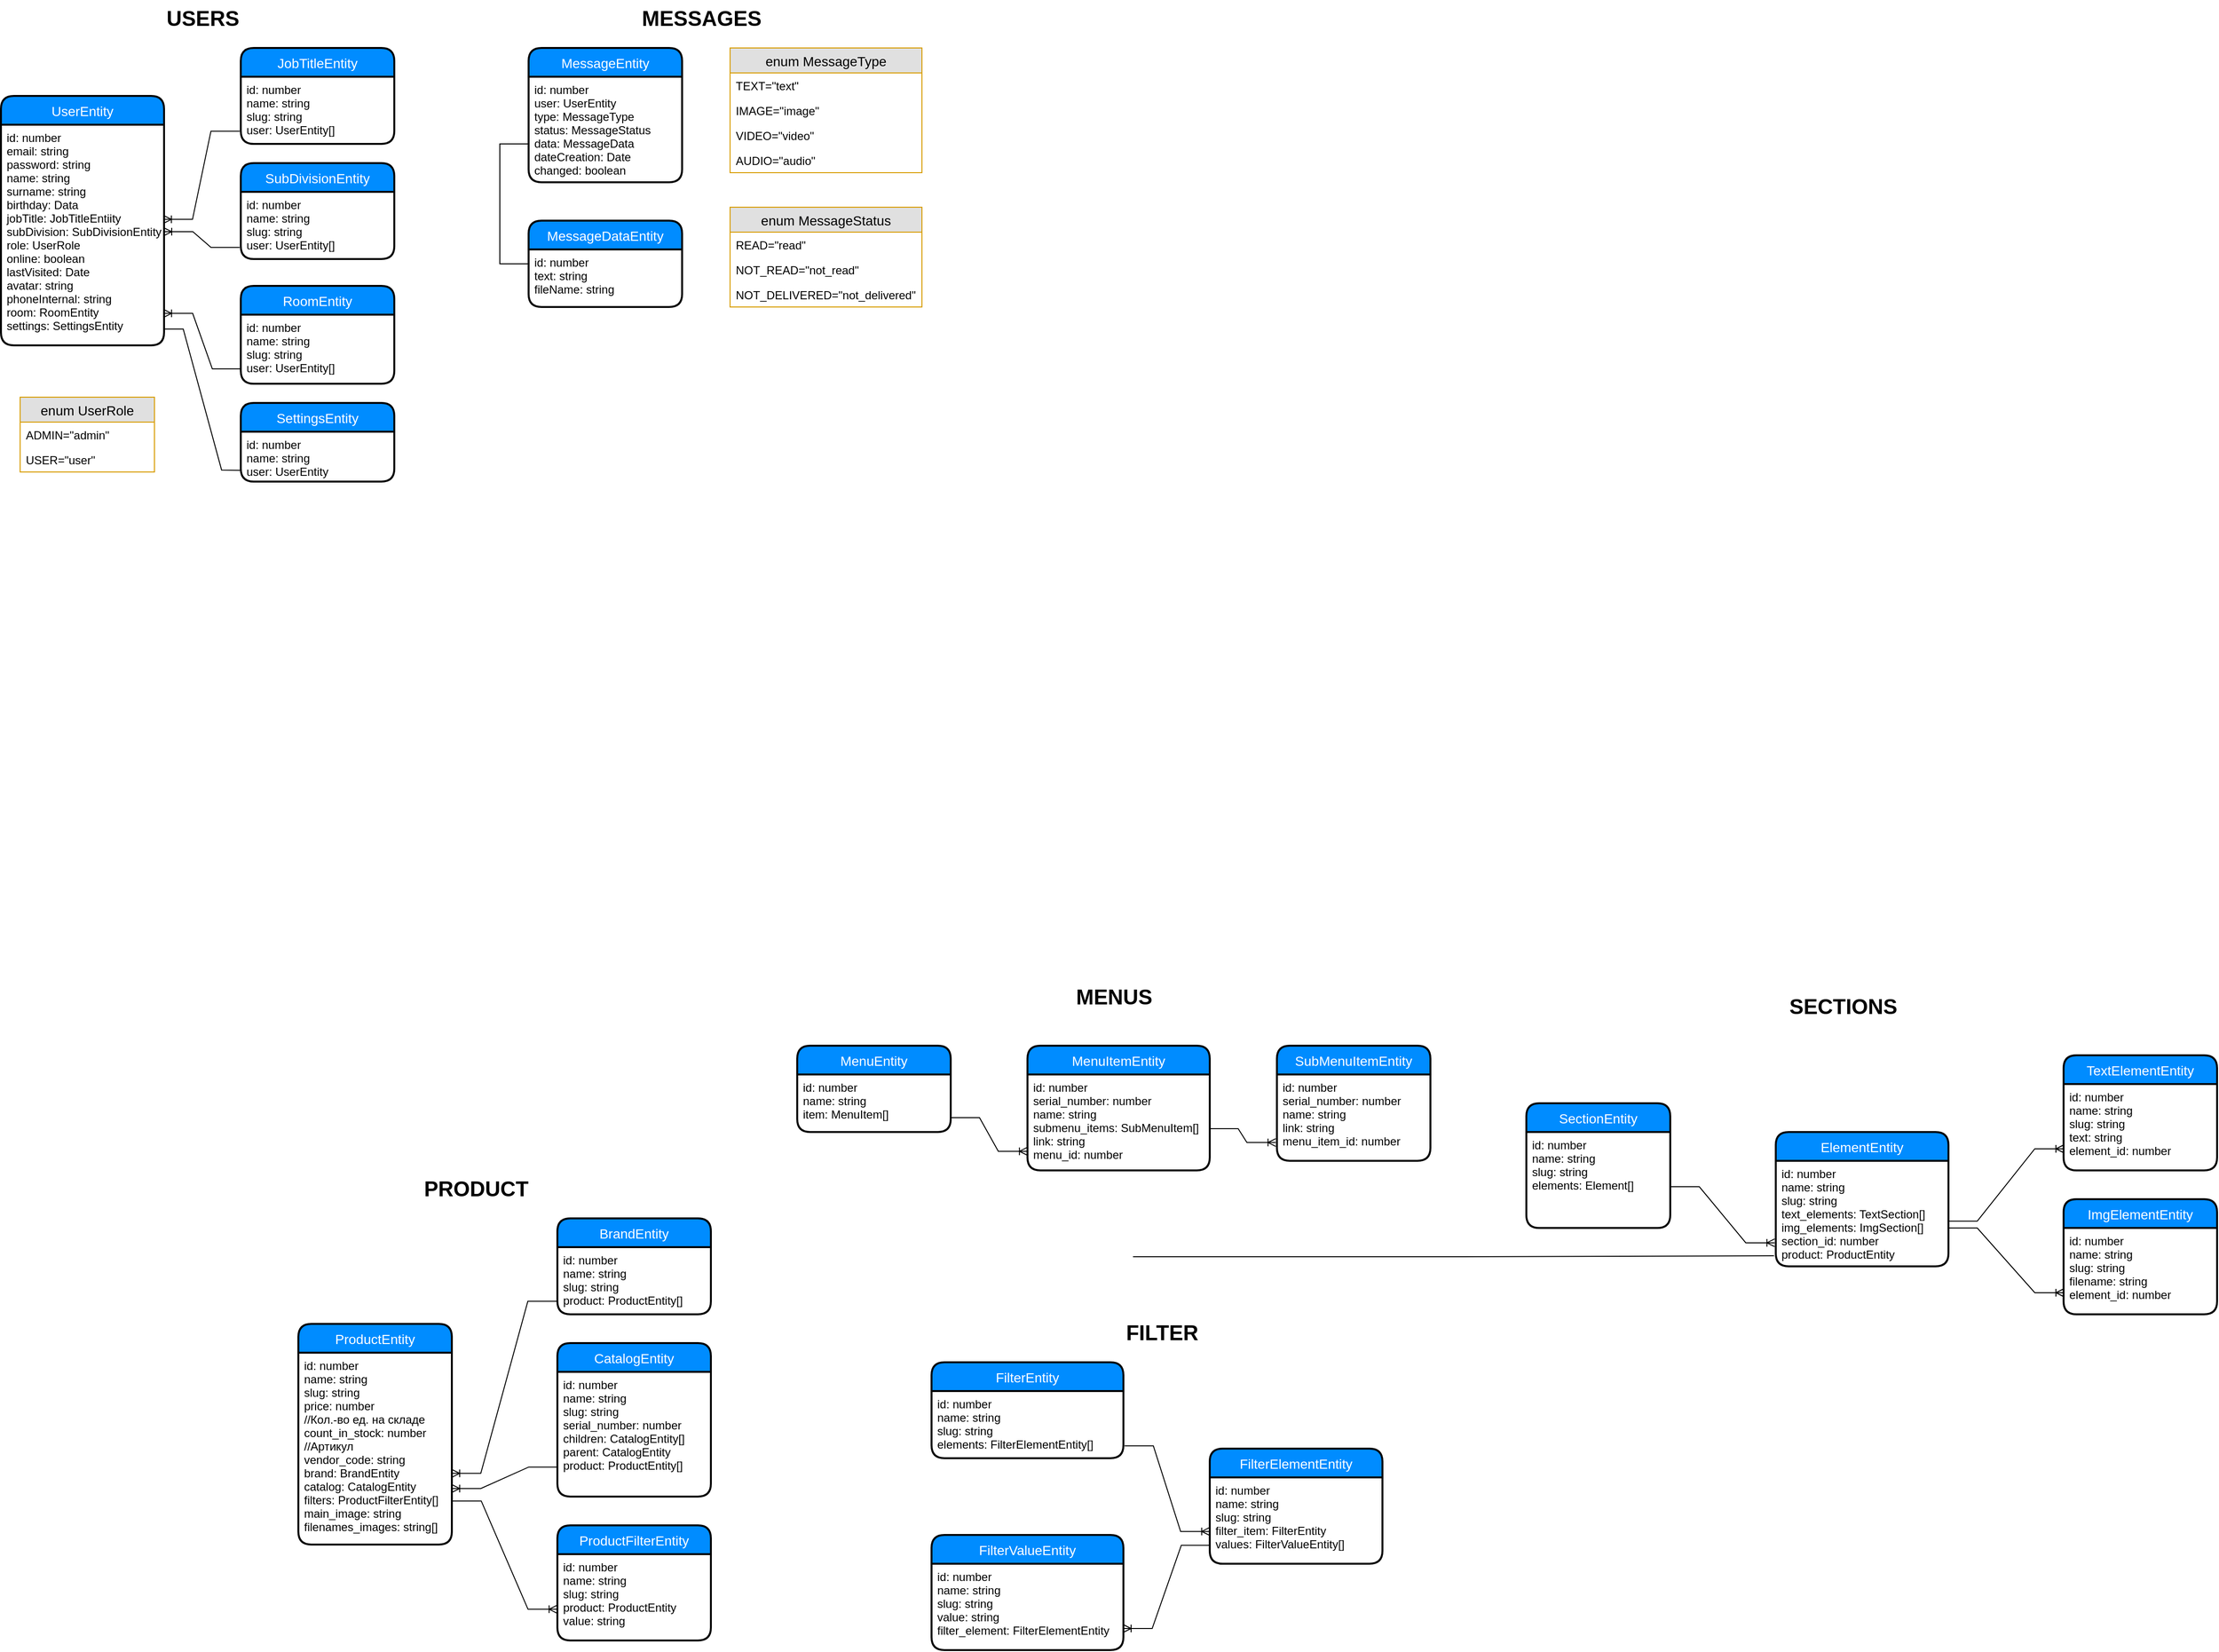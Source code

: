 <mxfile version="24.7.6">
  <diagram id="WG7RHVSNt35h0nU3T_CJ" name="DB">
    <mxGraphModel dx="1185" dy="632" grid="1" gridSize="10" guides="1" tooltips="1" connect="1" arrows="1" fold="1" page="1" pageScale="1" pageWidth="2000" pageHeight="2000" math="0" shadow="0">
      <root>
        <mxCell id="PJwwnjKNIrOmF94pEZzt-0" />
        <mxCell id="PJwwnjKNIrOmF94pEZzt-1" parent="PJwwnjKNIrOmF94pEZzt-0" />
        <mxCell id="mLEfpGkEj4Xu0XnnnVGU-7" value="" style="edgeStyle=entityRelationEdgeStyle;fontSize=12;html=1;endArrow=ERoneToMany;rounded=0;exitX=0.998;exitY=0.565;exitDx=0;exitDy=0;exitPerimeter=0;entryX=-0.008;entryY=0.788;entryDx=0;entryDy=0;entryPerimeter=0;" parent="PJwwnjKNIrOmF94pEZzt-1" source="RsmHLLd07lTIPKuzx6u--11" target="mLEfpGkEj4Xu0XnnnVGU-6" edge="1">
          <mxGeometry width="100" height="100" relative="1" as="geometry">
            <mxPoint x="1270" y="1237" as="sourcePoint" />
            <mxPoint x="1350" y="1280" as="targetPoint" />
          </mxGeometry>
        </mxCell>
        <mxCell id="PJwwnjKNIrOmF94pEZzt-2" value="enum UserRole" style="swimlane;fontStyle=0;childLayout=stackLayout;horizontal=1;startSize=26;fillColor=#e0e0e0;horizontalStack=0;resizeParent=1;resizeParentMax=0;resizeLast=0;collapsible=1;marginBottom=0;swimlaneFillColor=#ffffff;align=center;fontSize=14;strokeColor=#D79B00;" parent="PJwwnjKNIrOmF94pEZzt-1" vertex="1">
          <mxGeometry x="40" y="474" width="140" height="78" as="geometry">
            <mxRectangle x="250" y="510" width="140" height="26" as="alternateBounds" />
          </mxGeometry>
        </mxCell>
        <mxCell id="PJwwnjKNIrOmF94pEZzt-4" value="ADMIN=&quot;admin&quot;" style="text;strokeColor=none;fillColor=none;spacingLeft=4;spacingRight=4;overflow=hidden;rotatable=0;points=[[0,0.5],[1,0.5]];portConstraint=eastwest;fontSize=12;" parent="PJwwnjKNIrOmF94pEZzt-2" vertex="1">
          <mxGeometry y="26" width="140" height="26" as="geometry" />
        </mxCell>
        <mxCell id="PJwwnjKNIrOmF94pEZzt-5" value="USER=&quot;user&quot;" style="text;strokeColor=none;fillColor=none;spacingLeft=4;spacingRight=4;overflow=hidden;rotatable=0;points=[[0,0.5],[1,0.5]];portConstraint=eastwest;fontSize=12;" parent="PJwwnjKNIrOmF94pEZzt-2" vertex="1">
          <mxGeometry y="52" width="140" height="26" as="geometry" />
        </mxCell>
        <mxCell id="PJwwnjKNIrOmF94pEZzt-6" value="UserEntity" style="swimlane;childLayout=stackLayout;horizontal=1;startSize=30;horizontalStack=0;fillColor=#008cff;fontColor=#FFFFFF;rounded=1;fontSize=14;fontStyle=0;strokeWidth=2;resizeParent=0;resizeLast=1;shadow=0;dashed=0;align=center;" parent="PJwwnjKNIrOmF94pEZzt-1" vertex="1">
          <mxGeometry x="20" y="160" width="170" height="260" as="geometry" />
        </mxCell>
        <mxCell id="PJwwnjKNIrOmF94pEZzt-7" value="id: number&#xa;email: string&#xa;password: string&#xa;name: string&#xa;surname: string&#xa;birthday: Data&#xa;jobTitle: JobTitleEntiity&#xa;subDivision: SubDivisionEntity  &#xa;role: UserRole&#xa;online: boolean&#xa;lastVisited: Date&#xa;avatar: string&#xa;phoneInternal: string&#xa;room: RoomEntity&#xa;settings: SettingsEntity" style="align=left;strokeColor=none;fillColor=none;spacingLeft=4;fontSize=12;verticalAlign=top;resizable=0;rotatable=0;part=1;" parent="PJwwnjKNIrOmF94pEZzt-6" vertex="1">
          <mxGeometry y="30" width="170" height="230" as="geometry" />
        </mxCell>
        <mxCell id="mOdgYHokSKIeEAVoACv8-22" style="edgeStyle=orthogonalEdgeStyle;rounded=0;orthogonalLoop=1;jettySize=auto;html=1;exitX=0.5;exitY=1;exitDx=0;exitDy=0;" parent="PJwwnjKNIrOmF94pEZzt-6" source="PJwwnjKNIrOmF94pEZzt-7" target="PJwwnjKNIrOmF94pEZzt-7" edge="1">
          <mxGeometry relative="1" as="geometry" />
        </mxCell>
        <mxCell id="RsmHLLd07lTIPKuzx6u--4" value="MENUS" style="text;html=1;align=center;verticalAlign=middle;resizable=0;points=[];autosize=1;strokeColor=none;fillColor=none;fontSize=22;fontStyle=1" parent="PJwwnjKNIrOmF94pEZzt-1" vertex="1">
          <mxGeometry x="1130" y="1080" width="100" height="40" as="geometry" />
        </mxCell>
        <mxCell id="RsmHLLd07lTIPKuzx6u--7" value="MenuEntity" style="swimlane;childLayout=stackLayout;horizontal=1;startSize=30;horizontalStack=0;fillColor=#008cff;fontColor=#FFFFFF;rounded=1;fontSize=14;fontStyle=0;strokeWidth=2;resizeParent=0;resizeLast=1;shadow=0;dashed=0;align=center;" parent="PJwwnjKNIrOmF94pEZzt-1" vertex="1">
          <mxGeometry x="850" y="1150" width="160" height="90" as="geometry" />
        </mxCell>
        <mxCell id="RsmHLLd07lTIPKuzx6u--8" value="id: number&#xa;name: string&#xa;item: MenuItem[]" style="align=left;strokeColor=none;fillColor=none;spacingLeft=4;fontSize=12;verticalAlign=top;resizable=0;rotatable=0;part=1;" parent="RsmHLLd07lTIPKuzx6u--7" vertex="1">
          <mxGeometry y="30" width="160" height="60" as="geometry" />
        </mxCell>
        <mxCell id="RsmHLLd07lTIPKuzx6u--13" value="" style="edgeStyle=entityRelationEdgeStyle;fontSize=12;html=1;endArrow=ERoneToMany;rounded=0;entryX=-0.002;entryY=0.801;entryDx=0;entryDy=0;entryPerimeter=0;exitX=1;exitY=0.75;exitDx=0;exitDy=0;" parent="PJwwnjKNIrOmF94pEZzt-1" source="RsmHLLd07lTIPKuzx6u--8" target="RsmHLLd07lTIPKuzx6u--11" edge="1">
          <mxGeometry width="100" height="100" relative="1" as="geometry">
            <mxPoint x="1010" y="1320" as="sourcePoint" />
            <mxPoint x="1090" y="1247" as="targetPoint" />
          </mxGeometry>
        </mxCell>
        <mxCell id="RsmHLLd07lTIPKuzx6u--14" value="USERS" style="text;html=1;align=center;verticalAlign=middle;resizable=0;points=[];autosize=1;strokeColor=none;fillColor=none;fontSize=22;fontStyle=1" parent="PJwwnjKNIrOmF94pEZzt-1" vertex="1">
          <mxGeometry x="180" y="60" width="100" height="40" as="geometry" />
        </mxCell>
        <mxCell id="RsmHLLd07lTIPKuzx6u--16" value="SECTIONS" style="text;html=1;align=center;verticalAlign=middle;resizable=0;points=[];autosize=1;strokeColor=none;fillColor=none;fontSize=22;fontStyle=1" parent="PJwwnjKNIrOmF94pEZzt-1" vertex="1">
          <mxGeometry x="1870" y="1090" width="140" height="40" as="geometry" />
        </mxCell>
        <mxCell id="RsmHLLd07lTIPKuzx6u--18" value="ElementEntity" style="swimlane;childLayout=stackLayout;horizontal=1;startSize=30;horizontalStack=0;fillColor=#008cff;fontColor=#FFFFFF;rounded=1;fontSize=14;fontStyle=0;strokeWidth=2;resizeParent=0;resizeLast=1;shadow=0;dashed=0;align=center;" parent="PJwwnjKNIrOmF94pEZzt-1" vertex="1">
          <mxGeometry x="1870" y="1240" width="180" height="140" as="geometry" />
        </mxCell>
        <mxCell id="RsmHLLd07lTIPKuzx6u--19" value="id: number&#xa;name: string&#xa;slug: string&#xa;text_elements: TextSection[]&#xa;img_elements: ImgSection[]&#xa;section_id: number&#xa;product: ProductEntity" style="align=left;strokeColor=none;fillColor=none;spacingLeft=4;fontSize=12;verticalAlign=top;resizable=0;rotatable=0;part=1;" parent="RsmHLLd07lTIPKuzx6u--18" vertex="1">
          <mxGeometry y="30" width="180" height="110" as="geometry" />
        </mxCell>
        <mxCell id="RsmHLLd07lTIPKuzx6u--20" value="TextElementEntity" style="swimlane;childLayout=stackLayout;horizontal=1;startSize=30;horizontalStack=0;fillColor=#008cff;fontColor=#FFFFFF;rounded=1;fontSize=14;fontStyle=0;strokeWidth=2;resizeParent=0;resizeLast=1;shadow=0;dashed=0;align=center;" parent="PJwwnjKNIrOmF94pEZzt-1" vertex="1">
          <mxGeometry x="2170" y="1160" width="160" height="120" as="geometry" />
        </mxCell>
        <mxCell id="RsmHLLd07lTIPKuzx6u--21" value="id: number&#xa;name: string&#xa;slug: string&#xa;text: string&#xa;element_id: number" style="align=left;strokeColor=none;fillColor=none;spacingLeft=4;fontSize=12;verticalAlign=top;resizable=0;rotatable=0;part=1;" parent="RsmHLLd07lTIPKuzx6u--20" vertex="1">
          <mxGeometry y="30" width="160" height="90" as="geometry" />
        </mxCell>
        <mxCell id="mLEfpGkEj4Xu0XnnnVGU-0" value="ImgElementEntity" style="swimlane;childLayout=stackLayout;horizontal=1;startSize=30;horizontalStack=0;fillColor=#008cff;fontColor=#FFFFFF;rounded=1;fontSize=14;fontStyle=0;strokeWidth=2;resizeParent=0;resizeLast=1;shadow=0;dashed=0;align=center;" parent="PJwwnjKNIrOmF94pEZzt-1" vertex="1">
          <mxGeometry x="2170" y="1310" width="160" height="120" as="geometry" />
        </mxCell>
        <mxCell id="mLEfpGkEj4Xu0XnnnVGU-1" value="id: number&#xa;name: string&#xa;slug: string&#xa;filename: string&#xa;element_id: number" style="align=left;strokeColor=none;fillColor=none;spacingLeft=4;fontSize=12;verticalAlign=top;resizable=0;rotatable=0;part=1;" parent="mLEfpGkEj4Xu0XnnnVGU-0" vertex="1">
          <mxGeometry y="30" width="160" height="90" as="geometry" />
        </mxCell>
        <mxCell id="mLEfpGkEj4Xu0XnnnVGU-2" value="" style="edgeStyle=entityRelationEdgeStyle;fontSize=12;html=1;endArrow=ERoneToMany;rounded=0;entryX=0;entryY=0.75;entryDx=0;entryDy=0;exitX=1;exitY=0.572;exitDx=0;exitDy=0;exitPerimeter=0;" parent="PJwwnjKNIrOmF94pEZzt-1" source="RsmHLLd07lTIPKuzx6u--19" target="RsmHLLd07lTIPKuzx6u--21" edge="1">
          <mxGeometry width="100" height="100" relative="1" as="geometry">
            <mxPoint x="2050" y="1320" as="sourcePoint" />
            <mxPoint x="2129.68" y="1247.09" as="targetPoint" />
          </mxGeometry>
        </mxCell>
        <mxCell id="mLEfpGkEj4Xu0XnnnVGU-3" value="" style="edgeStyle=entityRelationEdgeStyle;fontSize=12;html=1;endArrow=ERoneToMany;rounded=0;entryX=0;entryY=0.75;entryDx=0;entryDy=0;" parent="PJwwnjKNIrOmF94pEZzt-1" target="mLEfpGkEj4Xu0XnnnVGU-1" edge="1">
          <mxGeometry width="100" height="100" relative="1" as="geometry">
            <mxPoint x="2050" y="1340" as="sourcePoint" />
            <mxPoint x="2180" y="1267.5" as="targetPoint" />
          </mxGeometry>
        </mxCell>
        <mxCell id="mLEfpGkEj4Xu0XnnnVGU-5" value="SubMenuItemEntity" style="swimlane;childLayout=stackLayout;horizontal=1;startSize=30;horizontalStack=0;fillColor=#008cff;fontColor=#FFFFFF;rounded=1;fontSize=14;fontStyle=0;strokeWidth=2;resizeParent=0;resizeLast=1;shadow=0;dashed=0;align=center;" parent="PJwwnjKNIrOmF94pEZzt-1" vertex="1">
          <mxGeometry x="1350" y="1150" width="160" height="120" as="geometry" />
        </mxCell>
        <mxCell id="mLEfpGkEj4Xu0XnnnVGU-6" value="id: number&#xa;serial_number: number&#xa;name: string&#xa;link: string&#xa;menu_item_id: number" style="align=left;strokeColor=none;fillColor=none;spacingLeft=4;fontSize=12;verticalAlign=top;resizable=0;rotatable=0;part=1;" parent="mLEfpGkEj4Xu0XnnnVGU-5" vertex="1">
          <mxGeometry y="30" width="160" height="90" as="geometry" />
        </mxCell>
        <mxCell id="RsmHLLd07lTIPKuzx6u--10" value="MenuItemEntity" style="swimlane;childLayout=stackLayout;horizontal=1;startSize=30;horizontalStack=0;fillColor=#008cff;fontColor=#FFFFFF;rounded=1;fontSize=14;fontStyle=0;strokeWidth=2;resizeParent=0;resizeLast=1;shadow=0;dashed=0;align=center;" parent="PJwwnjKNIrOmF94pEZzt-1" vertex="1">
          <mxGeometry x="1090" y="1150" width="190" height="130" as="geometry" />
        </mxCell>
        <mxCell id="RsmHLLd07lTIPKuzx6u--11" value="id: number&#xa;serial_number: number&#xa;name: string&#xa;submenu_items: SubMenuItem[]&#xa;link: string&#xa;menu_id: number" style="align=left;strokeColor=none;fillColor=none;spacingLeft=4;fontSize=12;verticalAlign=top;resizable=0;rotatable=0;part=1;" parent="RsmHLLd07lTIPKuzx6u--10" vertex="1">
          <mxGeometry y="30" width="190" height="100" as="geometry" />
        </mxCell>
        <mxCell id="mZnA2GYZkuLBao74AhR1-0" value="SectionEntity" style="swimlane;childLayout=stackLayout;horizontal=1;startSize=30;horizontalStack=0;fillColor=#008cff;fontColor=#FFFFFF;rounded=1;fontSize=14;fontStyle=0;strokeWidth=2;resizeParent=0;resizeLast=1;shadow=0;dashed=0;align=center;" parent="PJwwnjKNIrOmF94pEZzt-1" vertex="1">
          <mxGeometry x="1610" y="1210" width="150" height="130" as="geometry" />
        </mxCell>
        <mxCell id="mZnA2GYZkuLBao74AhR1-1" value="id: number&#xa;name: string&#xa;slug: string&#xa;elements: Element[]" style="align=left;strokeColor=none;fillColor=none;spacingLeft=4;fontSize=12;verticalAlign=top;resizable=0;rotatable=0;part=1;" parent="mZnA2GYZkuLBao74AhR1-0" vertex="1">
          <mxGeometry y="30" width="150" height="100" as="geometry" />
        </mxCell>
        <mxCell id="mZnA2GYZkuLBao74AhR1-2" value="" style="edgeStyle=entityRelationEdgeStyle;fontSize=12;html=1;endArrow=ERoneToMany;rounded=0;entryX=-0.007;entryY=0.777;entryDx=0;entryDy=0;exitX=1.002;exitY=0.57;exitDx=0;exitDy=0;exitPerimeter=0;entryPerimeter=0;" parent="PJwwnjKNIrOmF94pEZzt-1" source="mZnA2GYZkuLBao74AhR1-1" target="RsmHLLd07lTIPKuzx6u--19" edge="1">
          <mxGeometry width="100" height="100" relative="1" as="geometry">
            <mxPoint x="1760" y="1300" as="sourcePoint" />
            <mxPoint x="1910" y="1440" as="targetPoint" />
          </mxGeometry>
        </mxCell>
        <mxCell id="aV_MLQnCXW4QnTgUyW_h-1" value="ProductEntity" style="swimlane;childLayout=stackLayout;horizontal=1;startSize=30;horizontalStack=0;fillColor=#008cff;fontColor=#FFFFFF;rounded=1;fontSize=14;fontStyle=0;strokeWidth=2;resizeParent=0;resizeLast=1;shadow=0;dashed=0;align=center;" parent="PJwwnjKNIrOmF94pEZzt-1" vertex="1">
          <mxGeometry x="330" y="1440" width="160" height="230" as="geometry" />
        </mxCell>
        <mxCell id="aV_MLQnCXW4QnTgUyW_h-2" value="id: number&#xa;name: string&#xa;slug: string&#xa;price: number&#xa;//Кол.-во ед. на складе&#xa;count_in_stock: number &#xa;//Артикул&#xa;vendor_code: string &#xa;brand: BrandEntity&#xa;catalog: CatalogEntity&#xa;filters: ProductFilterEntity[]&#xa;main_image: string&#xa;filenames_images: string[]&#xa;" style="align=left;strokeColor=none;fillColor=none;spacingLeft=4;fontSize=12;verticalAlign=top;resizable=0;rotatable=0;part=1;" parent="aV_MLQnCXW4QnTgUyW_h-1" vertex="1">
          <mxGeometry y="30" width="160" height="200" as="geometry" />
        </mxCell>
        <mxCell id="aV_MLQnCXW4QnTgUyW_h-3" value="BrandEntity" style="swimlane;childLayout=stackLayout;horizontal=1;startSize=30;horizontalStack=0;fillColor=#008cff;fontColor=#FFFFFF;rounded=1;fontSize=14;fontStyle=0;strokeWidth=2;resizeParent=0;resizeLast=1;shadow=0;dashed=0;align=center;" parent="PJwwnjKNIrOmF94pEZzt-1" vertex="1">
          <mxGeometry x="600" y="1330" width="160" height="100" as="geometry" />
        </mxCell>
        <mxCell id="aV_MLQnCXW4QnTgUyW_h-4" value="id: number&#xa;name: string&#xa;slug: string&#xa;product: ProductEntity[]" style="align=left;strokeColor=none;fillColor=none;spacingLeft=4;fontSize=12;verticalAlign=top;resizable=0;rotatable=0;part=1;" parent="aV_MLQnCXW4QnTgUyW_h-3" vertex="1">
          <mxGeometry y="30" width="160" height="70" as="geometry" />
        </mxCell>
        <mxCell id="aV_MLQnCXW4QnTgUyW_h-5" value="CatalogEntity" style="swimlane;childLayout=stackLayout;horizontal=1;startSize=30;horizontalStack=0;fillColor=#008cff;fontColor=#FFFFFF;rounded=1;fontSize=14;fontStyle=0;strokeWidth=2;resizeParent=0;resizeLast=1;shadow=0;dashed=0;align=center;" parent="PJwwnjKNIrOmF94pEZzt-1" vertex="1">
          <mxGeometry x="600" y="1460" width="160" height="160" as="geometry" />
        </mxCell>
        <mxCell id="aV_MLQnCXW4QnTgUyW_h-6" value="id: number&#xa;name: string&#xa;slug: string&#xa;serial_number: number&#xa;children: CatalogEntity[] &#xa;parent: CatalogEntity &#xa;product: ProductEntity[]" style="align=left;strokeColor=none;fillColor=none;spacingLeft=4;fontSize=12;verticalAlign=top;resizable=0;rotatable=0;part=1;" parent="aV_MLQnCXW4QnTgUyW_h-5" vertex="1">
          <mxGeometry y="30" width="160" height="130" as="geometry" />
        </mxCell>
        <mxCell id="aV_MLQnCXW4QnTgUyW_h-7" value="ProductFilterEntity" style="swimlane;childLayout=stackLayout;horizontal=1;startSize=30;horizontalStack=0;fillColor=#008cff;fontColor=#FFFFFF;rounded=1;fontSize=14;fontStyle=0;strokeWidth=2;resizeParent=0;resizeLast=1;shadow=0;dashed=0;align=center;" parent="PJwwnjKNIrOmF94pEZzt-1" vertex="1">
          <mxGeometry x="600" y="1650" width="160" height="120" as="geometry">
            <mxRectangle x="330" y="1160" width="150" height="30" as="alternateBounds" />
          </mxGeometry>
        </mxCell>
        <mxCell id="aV_MLQnCXW4QnTgUyW_h-8" value="id: number&#xa;name: string&#xa;slug: string&#xa;product: ProductEntity&#xa;value: string" style="align=left;strokeColor=none;fillColor=none;spacingLeft=4;fontSize=12;verticalAlign=top;resizable=0;rotatable=0;part=1;" parent="aV_MLQnCXW4QnTgUyW_h-7" vertex="1">
          <mxGeometry y="30" width="160" height="90" as="geometry" />
        </mxCell>
        <mxCell id="aV_MLQnCXW4QnTgUyW_h-9" value="PRODUCT" style="text;html=1;align=center;verticalAlign=middle;resizable=0;points=[];autosize=1;strokeColor=none;fillColor=none;fontSize=22;fontStyle=1" parent="PJwwnjKNIrOmF94pEZzt-1" vertex="1">
          <mxGeometry x="450" y="1280" width="130" height="40" as="geometry" />
        </mxCell>
        <mxCell id="aV_MLQnCXW4QnTgUyW_h-10" value="FILTER" style="text;html=1;align=center;verticalAlign=middle;resizable=0;points=[];autosize=1;strokeColor=none;fillColor=none;fontSize=22;fontStyle=1" parent="PJwwnjKNIrOmF94pEZzt-1" vertex="1">
          <mxGeometry x="1180" y="1430" width="100" height="40" as="geometry" />
        </mxCell>
        <mxCell id="aV_MLQnCXW4QnTgUyW_h-11" value="FilterEntity" style="swimlane;childLayout=stackLayout;horizontal=1;startSize=30;horizontalStack=0;fillColor=#008cff;fontColor=#FFFFFF;rounded=1;fontSize=14;fontStyle=0;strokeWidth=2;resizeParent=0;resizeLast=1;shadow=0;dashed=0;align=center;" parent="PJwwnjKNIrOmF94pEZzt-1" vertex="1">
          <mxGeometry x="990" y="1480" width="200" height="100" as="geometry" />
        </mxCell>
        <mxCell id="aV_MLQnCXW4QnTgUyW_h-12" value="id: number&#xa;name: string&#xa;slug: string&#xa;elements: FilterElementEntity[]" style="align=left;strokeColor=none;fillColor=none;spacingLeft=4;fontSize=12;verticalAlign=top;resizable=0;rotatable=0;part=1;" parent="aV_MLQnCXW4QnTgUyW_h-11" vertex="1">
          <mxGeometry y="30" width="200" height="70" as="geometry" />
        </mxCell>
        <mxCell id="aV_MLQnCXW4QnTgUyW_h-13" value="FilterElementEntity" style="swimlane;childLayout=stackLayout;horizontal=1;startSize=30;horizontalStack=0;fillColor=#008cff;fontColor=#FFFFFF;rounded=1;fontSize=14;fontStyle=0;strokeWidth=2;resizeParent=0;resizeLast=1;shadow=0;dashed=0;align=center;" parent="PJwwnjKNIrOmF94pEZzt-1" vertex="1">
          <mxGeometry x="1280" y="1570" width="180" height="120" as="geometry" />
        </mxCell>
        <mxCell id="aV_MLQnCXW4QnTgUyW_h-14" value="id: number&#xa;name: string&#xa;slug: string&#xa;filter_item: FilterEntity&#xa;values: FilterValueEntity[]" style="align=left;strokeColor=none;fillColor=none;spacingLeft=4;fontSize=12;verticalAlign=top;resizable=0;rotatable=0;part=1;" parent="aV_MLQnCXW4QnTgUyW_h-13" vertex="1">
          <mxGeometry y="30" width="180" height="90" as="geometry" />
        </mxCell>
        <mxCell id="aV_MLQnCXW4QnTgUyW_h-16" value="FilterValueEntity" style="swimlane;childLayout=stackLayout;horizontal=1;startSize=30;horizontalStack=0;fillColor=#008cff;fontColor=#FFFFFF;rounded=1;fontSize=14;fontStyle=0;strokeWidth=2;resizeParent=0;resizeLast=1;shadow=0;dashed=0;align=center;" parent="PJwwnjKNIrOmF94pEZzt-1" vertex="1">
          <mxGeometry x="990" y="1660" width="200" height="120" as="geometry" />
        </mxCell>
        <mxCell id="aV_MLQnCXW4QnTgUyW_h-17" value="id: number&#xa;name: string&#xa;slug: string&#xa;value: string&#xa;filter_element: FilterElementEntity" style="align=left;strokeColor=none;fillColor=none;spacingLeft=4;fontSize=12;verticalAlign=top;resizable=0;rotatable=0;part=1;" parent="aV_MLQnCXW4QnTgUyW_h-16" vertex="1">
          <mxGeometry y="30" width="200" height="90" as="geometry" />
        </mxCell>
        <mxCell id="aV_MLQnCXW4QnTgUyW_h-18" value="" style="edgeStyle=entityRelationEdgeStyle;fontSize=12;html=1;endArrow=ERoneToMany;rounded=0;entryX=1.001;entryY=0.629;entryDx=0;entryDy=0;entryPerimeter=0;exitX=-0.005;exitY=0.806;exitDx=0;exitDy=0;exitPerimeter=0;" parent="PJwwnjKNIrOmF94pEZzt-1" source="aV_MLQnCXW4QnTgUyW_h-4" target="aV_MLQnCXW4QnTgUyW_h-2" edge="1">
          <mxGeometry width="100" height="100" relative="1" as="geometry">
            <mxPoint x="460" y="1367.45" as="sourcePoint" />
            <mxPoint x="539.62" y="1402.55" as="targetPoint" />
          </mxGeometry>
        </mxCell>
        <mxCell id="aV_MLQnCXW4QnTgUyW_h-19" value="" style="edgeStyle=entityRelationEdgeStyle;fontSize=12;html=1;endArrow=ERoneToMany;rounded=0;entryX=1.001;entryY=0.708;entryDx=0;entryDy=0;entryPerimeter=0;exitX=0.001;exitY=0.763;exitDx=0;exitDy=0;exitPerimeter=0;" parent="PJwwnjKNIrOmF94pEZzt-1" source="aV_MLQnCXW4QnTgUyW_h-6" target="aV_MLQnCXW4QnTgUyW_h-2" edge="1">
          <mxGeometry width="100" height="100" relative="1" as="geometry">
            <mxPoint x="609.2" y="1426.42" as="sourcePoint" />
            <mxPoint x="500.16" y="1605.8" as="targetPoint" />
          </mxGeometry>
        </mxCell>
        <mxCell id="aV_MLQnCXW4QnTgUyW_h-20" value="" style="edgeStyle=entityRelationEdgeStyle;fontSize=12;html=1;endArrow=ERoneToMany;rounded=0;entryX=-0.004;entryY=0.638;entryDx=0;entryDy=0;entryPerimeter=0;exitX=1.004;exitY=0.773;exitDx=0;exitDy=0;exitPerimeter=0;" parent="PJwwnjKNIrOmF94pEZzt-1" source="aV_MLQnCXW4QnTgUyW_h-2" target="aV_MLQnCXW4QnTgUyW_h-8" edge="1">
          <mxGeometry width="100" height="100" relative="1" as="geometry">
            <mxPoint x="1000" y="1550" as="sourcePoint" />
            <mxPoint x="890.96" y="1729.38" as="targetPoint" />
          </mxGeometry>
        </mxCell>
        <mxCell id="aV_MLQnCXW4QnTgUyW_h-21" value="" style="edgeStyle=entityRelationEdgeStyle;fontSize=12;html=1;endArrow=ERoneToMany;rounded=0;entryX=-0.002;entryY=0.626;entryDx=0;entryDy=0;entryPerimeter=0;exitX=1.006;exitY=0.816;exitDx=0;exitDy=0;exitPerimeter=0;" parent="PJwwnjKNIrOmF94pEZzt-1" source="aV_MLQnCXW4QnTgUyW_h-12" target="aV_MLQnCXW4QnTgUyW_h-14" edge="1">
          <mxGeometry width="100" height="100" relative="1" as="geometry">
            <mxPoint x="1190" y="1610" as="sourcePoint" />
            <mxPoint x="1298.72" y="1692.82" as="targetPoint" />
          </mxGeometry>
        </mxCell>
        <mxCell id="aV_MLQnCXW4QnTgUyW_h-22" value="" style="edgeStyle=entityRelationEdgeStyle;fontSize=12;html=1;endArrow=ERoneToMany;rounded=0;entryX=1;entryY=0.75;entryDx=0;entryDy=0;exitX=0.002;exitY=0.786;exitDx=0;exitDy=0;exitPerimeter=0;" parent="PJwwnjKNIrOmF94pEZzt-1" source="aV_MLQnCXW4QnTgUyW_h-14" target="aV_MLQnCXW4QnTgUyW_h-17" edge="1">
          <mxGeometry width="100" height="100" relative="1" as="geometry">
            <mxPoint x="1280" y="1720" as="sourcePoint" />
            <mxPoint x="1368.44" y="1809.44" as="targetPoint" />
          </mxGeometry>
        </mxCell>
        <mxCell id="p17t_6VX3r1sdSGeTsCf-4" value="" style="endArrow=none;html=1;rounded=0;exitX=-0.01;exitY=0.9;exitDx=0;exitDy=0;exitPerimeter=0;" parent="PJwwnjKNIrOmF94pEZzt-1" source="RsmHLLd07lTIPKuzx6u--19" edge="1">
          <mxGeometry width="50" height="50" relative="1" as="geometry">
            <mxPoint x="1730" y="1400" as="sourcePoint" />
            <mxPoint x="1200" y="1370" as="targetPoint" />
            <Array as="points">
              <mxPoint x="1530" y="1370" />
            </Array>
          </mxGeometry>
        </mxCell>
        <mxCell id="mOdgYHokSKIeEAVoACv8-0" value="MessageEntity" style="swimlane;childLayout=stackLayout;horizontal=1;startSize=30;horizontalStack=0;fillColor=#008cff;fontColor=#FFFFFF;rounded=1;fontSize=14;fontStyle=0;strokeWidth=2;resizeParent=0;resizeLast=1;shadow=0;dashed=0;align=center;" parent="PJwwnjKNIrOmF94pEZzt-1" vertex="1">
          <mxGeometry x="570" y="110" width="160" height="140" as="geometry" />
        </mxCell>
        <mxCell id="mOdgYHokSKIeEAVoACv8-1" value="id: number&#xa;user: UserEntity&#xa;type: MessageType&#xa;status: MessageStatus&#xa;data: MessageData&#xa;dateCreation: Date&#xa;changed: boolean" style="align=left;strokeColor=none;fillColor=none;spacingLeft=4;fontSize=12;verticalAlign=top;resizable=0;rotatable=0;part=1;" parent="mOdgYHokSKIeEAVoACv8-0" vertex="1">
          <mxGeometry y="30" width="160" height="110" as="geometry" />
        </mxCell>
        <mxCell id="mOdgYHokSKIeEAVoACv8-2" value="enum MessageStatus" style="swimlane;fontStyle=0;childLayout=stackLayout;horizontal=1;startSize=26;fillColor=#e0e0e0;horizontalStack=0;resizeParent=1;resizeParentMax=0;resizeLast=0;collapsible=1;marginBottom=0;swimlaneFillColor=#ffffff;align=center;fontSize=14;strokeColor=#D79B00;" parent="PJwwnjKNIrOmF94pEZzt-1" vertex="1">
          <mxGeometry x="780" y="276" width="200" height="104" as="geometry">
            <mxRectangle x="250" y="510" width="140" height="26" as="alternateBounds" />
          </mxGeometry>
        </mxCell>
        <mxCell id="mOdgYHokSKIeEAVoACv8-3" value="READ=&quot;read&quot;" style="text;strokeColor=none;fillColor=none;spacingLeft=4;spacingRight=4;overflow=hidden;rotatable=0;points=[[0,0.5],[1,0.5]];portConstraint=eastwest;fontSize=12;" parent="mOdgYHokSKIeEAVoACv8-2" vertex="1">
          <mxGeometry y="26" width="200" height="26" as="geometry" />
        </mxCell>
        <mxCell id="mOdgYHokSKIeEAVoACv8-4" value="NOT_READ=&quot;not_read&quot;" style="text;strokeColor=none;fillColor=none;spacingLeft=4;spacingRight=4;overflow=hidden;rotatable=0;points=[[0,0.5],[1,0.5]];portConstraint=eastwest;fontSize=12;" parent="mOdgYHokSKIeEAVoACv8-2" vertex="1">
          <mxGeometry y="52" width="200" height="26" as="geometry" />
        </mxCell>
        <mxCell id="mOdgYHokSKIeEAVoACv8-5" value="NOT_DELIVERED=&quot;not_delivered&quot;" style="text;strokeColor=none;fillColor=none;spacingLeft=4;spacingRight=4;overflow=hidden;rotatable=0;points=[[0,0.5],[1,0.5]];portConstraint=eastwest;fontSize=12;" parent="mOdgYHokSKIeEAVoACv8-2" vertex="1">
          <mxGeometry y="78" width="200" height="26" as="geometry" />
        </mxCell>
        <mxCell id="mOdgYHokSKIeEAVoACv8-6" value="enum MessageType" style="swimlane;fontStyle=0;childLayout=stackLayout;horizontal=1;startSize=26;fillColor=#e0e0e0;horizontalStack=0;resizeParent=1;resizeParentMax=0;resizeLast=0;collapsible=1;marginBottom=0;swimlaneFillColor=#ffffff;align=center;fontSize=14;strokeColor=#D79B00;" parent="PJwwnjKNIrOmF94pEZzt-1" vertex="1">
          <mxGeometry x="780" y="110" width="200" height="130" as="geometry">
            <mxRectangle x="250" y="510" width="140" height="26" as="alternateBounds" />
          </mxGeometry>
        </mxCell>
        <mxCell id="mOdgYHokSKIeEAVoACv8-7" value="TEXT=&quot;text&quot;" style="text;strokeColor=none;fillColor=none;spacingLeft=4;spacingRight=4;overflow=hidden;rotatable=0;points=[[0,0.5],[1,0.5]];portConstraint=eastwest;fontSize=12;" parent="mOdgYHokSKIeEAVoACv8-6" vertex="1">
          <mxGeometry y="26" width="200" height="26" as="geometry" />
        </mxCell>
        <mxCell id="mOdgYHokSKIeEAVoACv8-8" value="IMAGE=&quot;image&quot;" style="text;strokeColor=none;fillColor=none;spacingLeft=4;spacingRight=4;overflow=hidden;rotatable=0;points=[[0,0.5],[1,0.5]];portConstraint=eastwest;fontSize=12;" parent="mOdgYHokSKIeEAVoACv8-6" vertex="1">
          <mxGeometry y="52" width="200" height="26" as="geometry" />
        </mxCell>
        <mxCell id="mOdgYHokSKIeEAVoACv8-10" value="VIDEO=&quot;video&quot;" style="text;strokeColor=none;fillColor=none;spacingLeft=4;spacingRight=4;overflow=hidden;rotatable=0;points=[[0,0.5],[1,0.5]];portConstraint=eastwest;fontSize=12;" parent="mOdgYHokSKIeEAVoACv8-6" vertex="1">
          <mxGeometry y="78" width="200" height="26" as="geometry" />
        </mxCell>
        <mxCell id="mOdgYHokSKIeEAVoACv8-9" value="AUDIO=&quot;audio&quot;" style="text;strokeColor=none;fillColor=none;spacingLeft=4;spacingRight=4;overflow=hidden;rotatable=0;points=[[0,0.5],[1,0.5]];portConstraint=eastwest;fontSize=12;" parent="mOdgYHokSKIeEAVoACv8-6" vertex="1">
          <mxGeometry y="104" width="200" height="26" as="geometry" />
        </mxCell>
        <mxCell id="mOdgYHokSKIeEAVoACv8-11" value="MESSAGES" style="text;html=1;align=center;verticalAlign=middle;resizable=0;points=[];autosize=1;strokeColor=none;fillColor=none;fontSize=22;fontStyle=1" parent="PJwwnjKNIrOmF94pEZzt-1" vertex="1">
          <mxGeometry x="675" y="60" width="150" height="40" as="geometry" />
        </mxCell>
        <mxCell id="mOdgYHokSKIeEAVoACv8-12" value="MessageDataEntity" style="swimlane;childLayout=stackLayout;horizontal=1;startSize=30;horizontalStack=0;fillColor=#008cff;fontColor=#FFFFFF;rounded=1;fontSize=14;fontStyle=0;strokeWidth=2;resizeParent=0;resizeLast=1;shadow=0;dashed=0;align=center;" parent="PJwwnjKNIrOmF94pEZzt-1" vertex="1">
          <mxGeometry x="570" y="290" width="160" height="90" as="geometry" />
        </mxCell>
        <mxCell id="mOdgYHokSKIeEAVoACv8-13" value="id: number&#xa;text: string&#xa;fileName: string" style="align=left;strokeColor=none;fillColor=none;spacingLeft=4;fontSize=12;verticalAlign=top;resizable=0;rotatable=0;part=1;" parent="mOdgYHokSKIeEAVoACv8-12" vertex="1">
          <mxGeometry y="30" width="160" height="60" as="geometry" />
        </mxCell>
        <mxCell id="mOdgYHokSKIeEAVoACv8-15" value="" style="endArrow=none;html=1;rounded=0;exitX=0.011;exitY=0.635;exitDx=0;exitDy=0;exitPerimeter=0;" parent="PJwwnjKNIrOmF94pEZzt-1" source="mOdgYHokSKIeEAVoACv8-1" edge="1">
          <mxGeometry width="50" height="50" relative="1" as="geometry">
            <mxPoint x="490" y="360" as="sourcePoint" />
            <mxPoint x="572" y="210" as="targetPoint" />
          </mxGeometry>
        </mxCell>
        <mxCell id="mOdgYHokSKIeEAVoACv8-16" value="" style="endArrow=none;html=1;rounded=0;exitX=0;exitY=0.636;exitDx=0;exitDy=0;exitPerimeter=0;entryX=0;entryY=0.25;entryDx=0;entryDy=0;" parent="PJwwnjKNIrOmF94pEZzt-1" source="mOdgYHokSKIeEAVoACv8-1" target="mOdgYHokSKIeEAVoACv8-13" edge="1">
          <mxGeometry width="50" height="50" relative="1" as="geometry">
            <mxPoint x="572" y="210" as="sourcePoint" />
            <mxPoint x="510" y="350" as="targetPoint" />
            <Array as="points">
              <mxPoint x="540" y="210" />
              <mxPoint x="540" y="335" />
            </Array>
          </mxGeometry>
        </mxCell>
        <mxCell id="mOdgYHokSKIeEAVoACv8-20" value="JobTitleEntity" style="swimlane;childLayout=stackLayout;horizontal=1;startSize=30;horizontalStack=0;fillColor=#008cff;fontColor=#FFFFFF;rounded=1;fontSize=14;fontStyle=0;strokeWidth=2;resizeParent=0;resizeLast=1;shadow=0;dashed=0;align=center;" parent="PJwwnjKNIrOmF94pEZzt-1" vertex="1">
          <mxGeometry x="270" y="110" width="160" height="100" as="geometry" />
        </mxCell>
        <mxCell id="mOdgYHokSKIeEAVoACv8-21" value="id: number&#xa;name: string&#xa;slug: string&#xa;user: UserEntity[]" style="align=left;strokeColor=none;fillColor=none;spacingLeft=4;fontSize=12;verticalAlign=top;resizable=0;rotatable=0;part=1;" parent="mOdgYHokSKIeEAVoACv8-20" vertex="1">
          <mxGeometry y="30" width="160" height="70" as="geometry" />
        </mxCell>
        <mxCell id="mOdgYHokSKIeEAVoACv8-24" value="" style="edgeStyle=entityRelationEdgeStyle;fontSize=12;html=1;endArrow=ERoneToMany;rounded=0;entryX=1;entryY=0.485;entryDx=0;entryDy=0;entryPerimeter=0;exitX=-0.007;exitY=0.826;exitDx=0;exitDy=0;exitPerimeter=0;" parent="PJwwnjKNIrOmF94pEZzt-1" source="mOdgYHokSKIeEAVoACv8-26" target="PJwwnjKNIrOmF94pEZzt-7" edge="1">
          <mxGeometry width="100" height="100" relative="1" as="geometry">
            <mxPoint x="230" y="280" as="sourcePoint" />
            <mxPoint x="131" y="380" as="targetPoint" />
          </mxGeometry>
        </mxCell>
        <mxCell id="mOdgYHokSKIeEAVoACv8-25" value="SubDivisionEntity" style="swimlane;childLayout=stackLayout;horizontal=1;startSize=30;horizontalStack=0;fillColor=#008cff;fontColor=#FFFFFF;rounded=1;fontSize=14;fontStyle=0;strokeWidth=2;resizeParent=0;resizeLast=1;shadow=0;dashed=0;align=center;" parent="PJwwnjKNIrOmF94pEZzt-1" vertex="1">
          <mxGeometry x="270" y="230" width="160" height="100" as="geometry" />
        </mxCell>
        <mxCell id="mOdgYHokSKIeEAVoACv8-26" value="id: number&#xa;name: string&#xa;slug: string&#xa;user: UserEntity[]" style="align=left;strokeColor=none;fillColor=none;spacingLeft=4;fontSize=12;verticalAlign=top;resizable=0;rotatable=0;part=1;" parent="mOdgYHokSKIeEAVoACv8-25" vertex="1">
          <mxGeometry y="30" width="160" height="70" as="geometry" />
        </mxCell>
        <mxCell id="mOdgYHokSKIeEAVoACv8-27" value="" style="edgeStyle=entityRelationEdgeStyle;fontSize=12;html=1;endArrow=ERoneToMany;rounded=0;entryX=0.998;entryY=0.429;entryDx=0;entryDy=0;entryPerimeter=0;exitX=-0.007;exitY=0.81;exitDx=0;exitDy=0;exitPerimeter=0;" parent="PJwwnjKNIrOmF94pEZzt-1" source="mOdgYHokSKIeEAVoACv8-21" target="PJwwnjKNIrOmF94pEZzt-7" edge="1">
          <mxGeometry width="100" height="100" relative="1" as="geometry">
            <mxPoint x="220" y="90" as="sourcePoint" />
            <mxPoint x="152" y="-75" as="targetPoint" />
          </mxGeometry>
        </mxCell>
        <mxCell id="mOdgYHokSKIeEAVoACv8-28" value="RoomEntity" style="swimlane;childLayout=stackLayout;horizontal=1;startSize=30;horizontalStack=0;fillColor=#008cff;fontColor=#FFFFFF;rounded=1;fontSize=14;fontStyle=0;strokeWidth=2;resizeParent=0;resizeLast=1;shadow=0;dashed=0;align=center;" parent="PJwwnjKNIrOmF94pEZzt-1" vertex="1">
          <mxGeometry x="270" y="358" width="160" height="102" as="geometry" />
        </mxCell>
        <mxCell id="mOdgYHokSKIeEAVoACv8-29" value="id: number&#xa;name: string&#xa;slug: string&#xa;user: UserEntity[]" style="align=left;strokeColor=none;fillColor=none;spacingLeft=4;fontSize=12;verticalAlign=top;resizable=0;rotatable=0;part=1;" parent="mOdgYHokSKIeEAVoACv8-28" vertex="1">
          <mxGeometry y="30" width="160" height="72" as="geometry" />
        </mxCell>
        <mxCell id="mOdgYHokSKIeEAVoACv8-30" value="" style="edgeStyle=entityRelationEdgeStyle;fontSize=12;html=1;endArrow=ERoneToMany;rounded=0;entryX=0.999;entryY=0.855;entryDx=0;entryDy=0;entryPerimeter=0;exitX=0.002;exitY=0.785;exitDx=0;exitDy=0;exitPerimeter=0;" parent="PJwwnjKNIrOmF94pEZzt-1" source="mOdgYHokSKIeEAVoACv8-29" target="PJwwnjKNIrOmF94pEZzt-7" edge="1">
          <mxGeometry width="100" height="100" relative="1" as="geometry">
            <mxPoint x="240" y="360" as="sourcePoint" />
            <mxPoint x="172" y="313" as="targetPoint" />
          </mxGeometry>
        </mxCell>
        <mxCell id="mOdgYHokSKIeEAVoACv8-31" value="SettingsEntity" style="swimlane;childLayout=stackLayout;horizontal=1;startSize=30;horizontalStack=0;fillColor=#008cff;fontColor=#FFFFFF;rounded=1;fontSize=14;fontStyle=0;strokeWidth=2;resizeParent=0;resizeLast=1;shadow=0;dashed=0;align=center;" parent="PJwwnjKNIrOmF94pEZzt-1" vertex="1">
          <mxGeometry x="270" y="480" width="160" height="82" as="geometry" />
        </mxCell>
        <mxCell id="mOdgYHokSKIeEAVoACv8-32" value="id: number&#xa;name: string&#xa;user: UserEntity" style="align=left;strokeColor=none;fillColor=none;spacingLeft=4;fontSize=12;verticalAlign=top;resizable=0;rotatable=0;part=1;" parent="mOdgYHokSKIeEAVoACv8-31" vertex="1">
          <mxGeometry y="30" width="160" height="52" as="geometry" />
        </mxCell>
        <mxCell id="mOdgYHokSKIeEAVoACv8-39" value="" style="endArrow=none;html=1;rounded=0;entryX=1;entryY=0.926;entryDx=0;entryDy=0;entryPerimeter=0;exitX=0.001;exitY=0.775;exitDx=0;exitDy=0;exitPerimeter=0;" parent="PJwwnjKNIrOmF94pEZzt-1" source="mOdgYHokSKIeEAVoACv8-32" target="PJwwnjKNIrOmF94pEZzt-7" edge="1">
          <mxGeometry width="50" height="50" relative="1" as="geometry">
            <mxPoint x="260" y="550" as="sourcePoint" />
            <mxPoint x="190" y="403" as="targetPoint" />
            <Array as="points">
              <mxPoint x="250" y="550" />
              <mxPoint x="210" y="403" />
            </Array>
          </mxGeometry>
        </mxCell>
      </root>
    </mxGraphModel>
  </diagram>
</mxfile>
